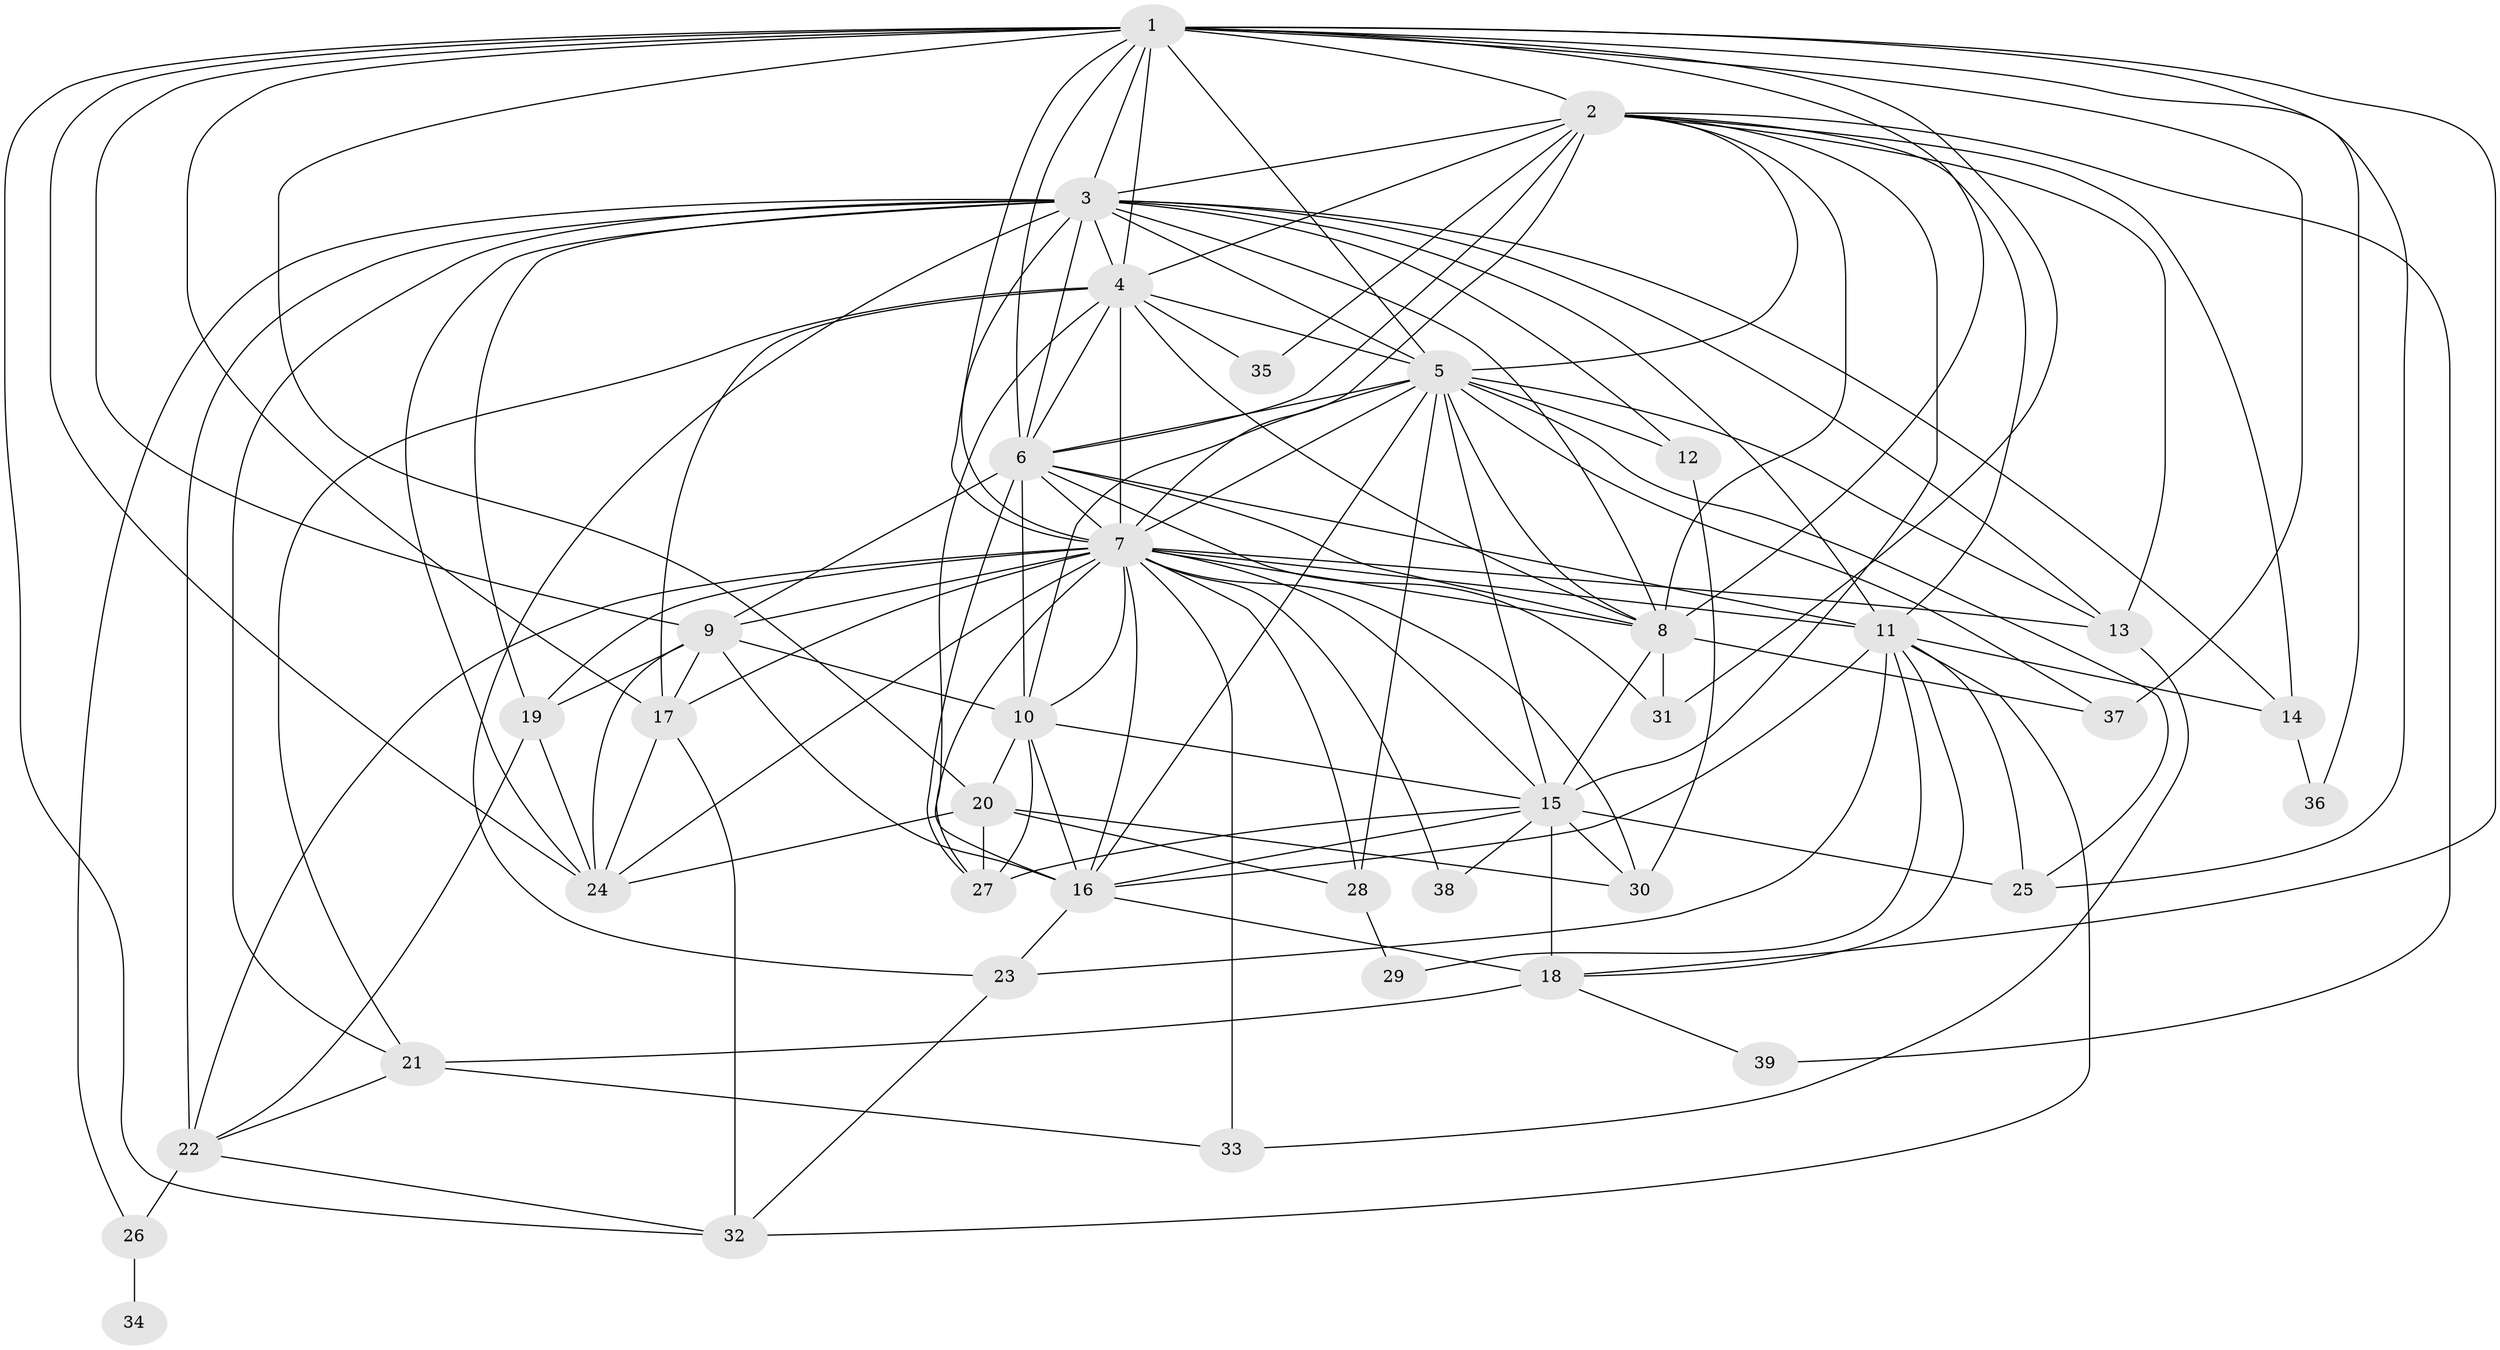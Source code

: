 // original degree distribution, {23: 0.015625, 17: 0.0078125, 18: 0.0078125, 34: 0.0078125, 24: 0.0078125, 20: 0.015625, 22: 0.015625, 12: 0.0078125, 4: 0.09375, 9: 0.0078125, 3: 0.2578125, 2: 0.4921875, 5: 0.03125, 7: 0.0078125, 6: 0.0234375}
// Generated by graph-tools (version 1.1) at 2025/49/03/04/25 22:49:43]
// undirected, 39 vertices, 133 edges
graph export_dot {
  node [color=gray90,style=filled];
  1;
  2;
  3;
  4;
  5;
  6;
  7;
  8;
  9;
  10;
  11;
  12;
  13;
  14;
  15;
  16;
  17;
  18;
  19;
  20;
  21;
  22;
  23;
  24;
  25;
  26;
  27;
  28;
  29;
  30;
  31;
  32;
  33;
  34;
  35;
  36;
  37;
  38;
  39;
  1 -- 2 [weight=2.0];
  1 -- 3 [weight=3.0];
  1 -- 4 [weight=2.0];
  1 -- 5 [weight=2.0];
  1 -- 6 [weight=1.0];
  1 -- 7 [weight=1.0];
  1 -- 8 [weight=1.0];
  1 -- 9 [weight=1.0];
  1 -- 17 [weight=1.0];
  1 -- 18 [weight=1.0];
  1 -- 20 [weight=1.0];
  1 -- 24 [weight=1.0];
  1 -- 25 [weight=1.0];
  1 -- 31 [weight=1.0];
  1 -- 32 [weight=1.0];
  1 -- 36 [weight=1.0];
  1 -- 37 [weight=1.0];
  2 -- 3 [weight=2.0];
  2 -- 4 [weight=3.0];
  2 -- 5 [weight=1.0];
  2 -- 6 [weight=2.0];
  2 -- 7 [weight=1.0];
  2 -- 8 [weight=1.0];
  2 -- 11 [weight=1.0];
  2 -- 13 [weight=1.0];
  2 -- 14 [weight=1.0];
  2 -- 15 [weight=1.0];
  2 -- 35 [weight=1.0];
  2 -- 39 [weight=1.0];
  3 -- 4 [weight=4.0];
  3 -- 5 [weight=2.0];
  3 -- 6 [weight=2.0];
  3 -- 7 [weight=4.0];
  3 -- 8 [weight=2.0];
  3 -- 11 [weight=1.0];
  3 -- 12 [weight=2.0];
  3 -- 13 [weight=1.0];
  3 -- 14 [weight=1.0];
  3 -- 19 [weight=1.0];
  3 -- 21 [weight=1.0];
  3 -- 22 [weight=5.0];
  3 -- 23 [weight=1.0];
  3 -- 24 [weight=1.0];
  3 -- 26 [weight=1.0];
  4 -- 5 [weight=2.0];
  4 -- 6 [weight=2.0];
  4 -- 7 [weight=22.0];
  4 -- 8 [weight=2.0];
  4 -- 16 [weight=9.0];
  4 -- 17 [weight=2.0];
  4 -- 21 [weight=3.0];
  4 -- 35 [weight=2.0];
  5 -- 6 [weight=1.0];
  5 -- 7 [weight=4.0];
  5 -- 8 [weight=1.0];
  5 -- 10 [weight=1.0];
  5 -- 12 [weight=2.0];
  5 -- 13 [weight=1.0];
  5 -- 15 [weight=2.0];
  5 -- 16 [weight=1.0];
  5 -- 25 [weight=1.0];
  5 -- 28 [weight=2.0];
  5 -- 37 [weight=1.0];
  6 -- 7 [weight=1.0];
  6 -- 8 [weight=2.0];
  6 -- 9 [weight=1.0];
  6 -- 10 [weight=5.0];
  6 -- 11 [weight=1.0];
  6 -- 27 [weight=1.0];
  6 -- 31 [weight=1.0];
  7 -- 8 [weight=3.0];
  7 -- 9 [weight=3.0];
  7 -- 10 [weight=2.0];
  7 -- 11 [weight=1.0];
  7 -- 13 [weight=1.0];
  7 -- 15 [weight=3.0];
  7 -- 16 [weight=4.0];
  7 -- 17 [weight=2.0];
  7 -- 19 [weight=1.0];
  7 -- 22 [weight=1.0];
  7 -- 24 [weight=1.0];
  7 -- 27 [weight=1.0];
  7 -- 28 [weight=1.0];
  7 -- 30 [weight=1.0];
  7 -- 33 [weight=1.0];
  7 -- 38 [weight=2.0];
  8 -- 15 [weight=8.0];
  8 -- 31 [weight=1.0];
  8 -- 37 [weight=1.0];
  9 -- 10 [weight=2.0];
  9 -- 16 [weight=1.0];
  9 -- 17 [weight=1.0];
  9 -- 19 [weight=1.0];
  9 -- 24 [weight=5.0];
  10 -- 15 [weight=1.0];
  10 -- 16 [weight=2.0];
  10 -- 20 [weight=1.0];
  10 -- 27 [weight=1.0];
  11 -- 14 [weight=1.0];
  11 -- 16 [weight=1.0];
  11 -- 18 [weight=1.0];
  11 -- 23 [weight=1.0];
  11 -- 25 [weight=1.0];
  11 -- 29 [weight=1.0];
  11 -- 32 [weight=1.0];
  12 -- 30 [weight=1.0];
  13 -- 33 [weight=1.0];
  14 -- 36 [weight=1.0];
  15 -- 16 [weight=1.0];
  15 -- 18 [weight=1.0];
  15 -- 25 [weight=2.0];
  15 -- 27 [weight=1.0];
  15 -- 30 [weight=1.0];
  15 -- 38 [weight=1.0];
  16 -- 18 [weight=2.0];
  16 -- 23 [weight=1.0];
  17 -- 24 [weight=1.0];
  17 -- 32 [weight=1.0];
  18 -- 21 [weight=1.0];
  18 -- 39 [weight=1.0];
  19 -- 22 [weight=1.0];
  19 -- 24 [weight=1.0];
  20 -- 24 [weight=1.0];
  20 -- 27 [weight=1.0];
  20 -- 28 [weight=1.0];
  20 -- 30 [weight=1.0];
  21 -- 22 [weight=1.0];
  21 -- 33 [weight=1.0];
  22 -- 26 [weight=1.0];
  22 -- 32 [weight=1.0];
  23 -- 32 [weight=1.0];
  26 -- 34 [weight=1.0];
  28 -- 29 [weight=1.0];
}
